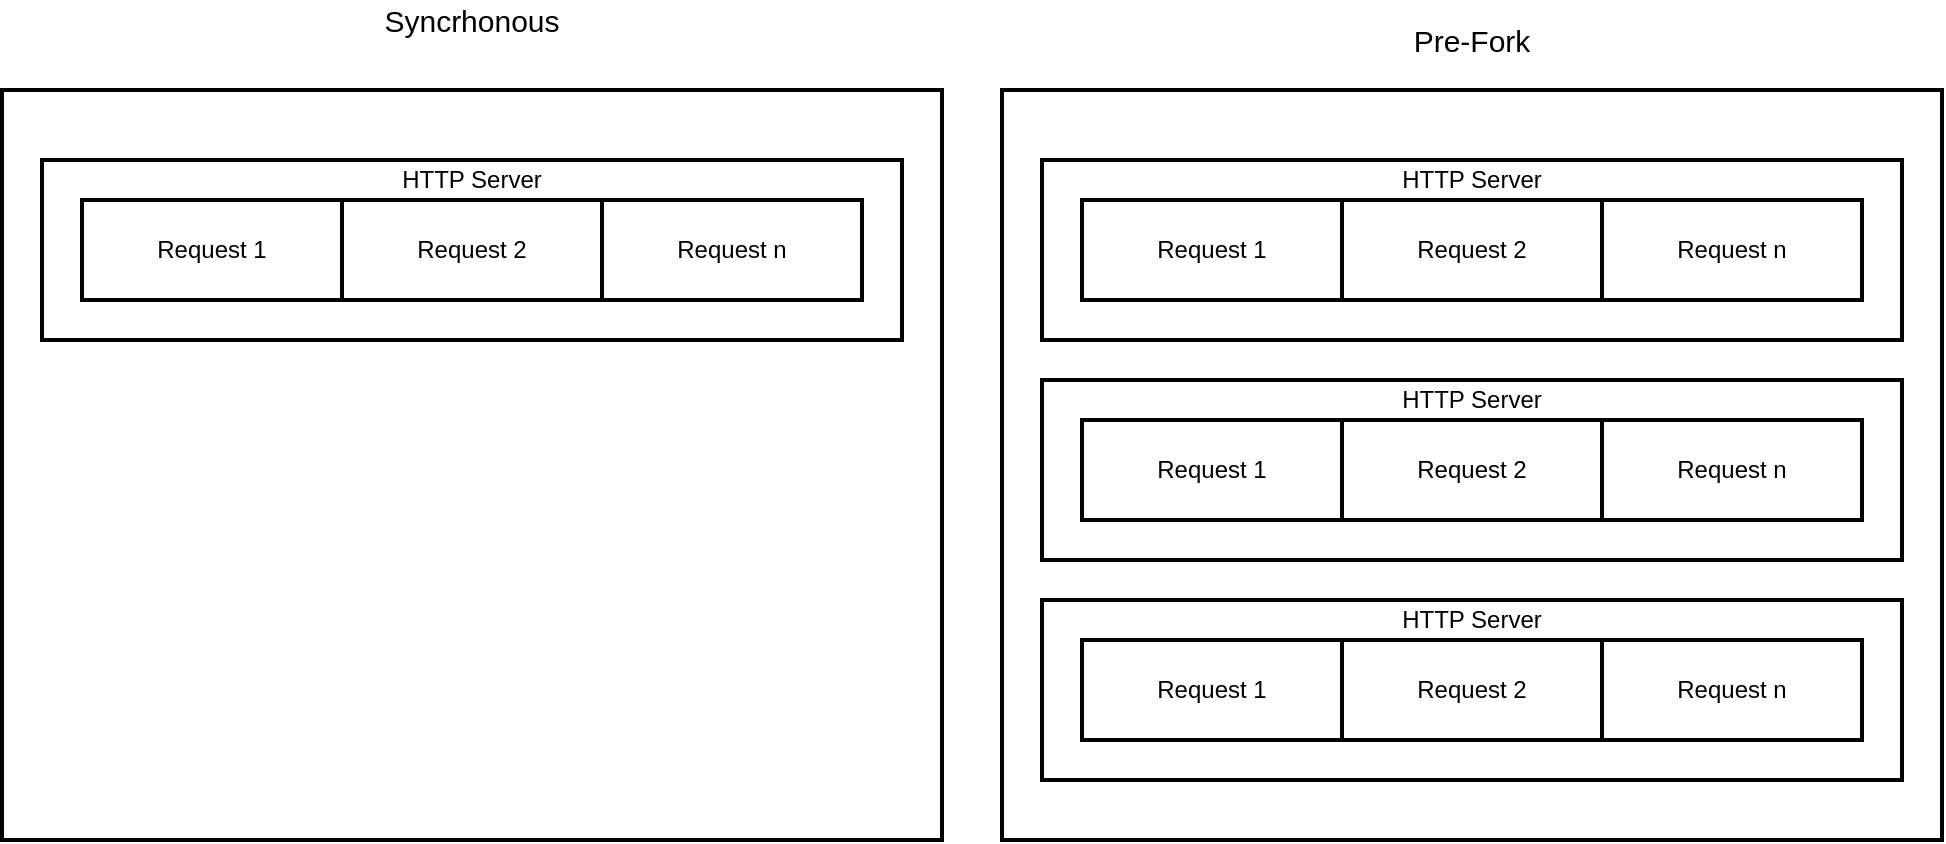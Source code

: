 <mxfile version="11.2.3" type="device" pages="1"><diagram id="-Ywl_Bs-XV7HFHxpIe78" name="Page-1"><mxGraphModel dx="1812" dy="743" grid="1" gridSize="10" guides="1" tooltips="1" connect="1" arrows="1" fold="1" page="1" pageScale="1" pageWidth="850" pageHeight="1100" math="0" shadow="0"><root><mxCell id="0"/><mxCell id="1" parent="0"/><mxCell id="sWCoKXbM5TTvDixjBysL-37" value="" style="rounded=0;whiteSpace=wrap;html=1;strokeWidth=2;" vertex="1" parent="1"><mxGeometry x="-10" y="165" width="470" height="375" as="geometry"/></mxCell><mxCell id="sWCoKXbM5TTvDixjBysL-36" value="" style="rounded=0;whiteSpace=wrap;html=1;strokeWidth=2;" vertex="1" parent="1"><mxGeometry x="490" y="165" width="470" height="375" as="geometry"/></mxCell><mxCell id="sWCoKXbM5TTvDixjBysL-19" value="" style="rounded=0;whiteSpace=wrap;html=1;strokeWidth=2;" vertex="1" parent="1"><mxGeometry x="10" y="200" width="430" height="90" as="geometry"/></mxCell><mxCell id="sWCoKXbM5TTvDixjBysL-1" value="Request 1" style="rounded=0;whiteSpace=wrap;html=1;strokeWidth=2;" vertex="1" parent="1"><mxGeometry x="30" y="220" width="130" height="50" as="geometry"/></mxCell><mxCell id="sWCoKXbM5TTvDixjBysL-2" value="Request 2" style="rounded=0;whiteSpace=wrap;html=1;strokeWidth=2;" vertex="1" parent="1"><mxGeometry x="160" y="220" width="130" height="50" as="geometry"/></mxCell><mxCell id="sWCoKXbM5TTvDixjBysL-3" value="Request n" style="rounded=0;whiteSpace=wrap;html=1;strokeWidth=2;" vertex="1" parent="1"><mxGeometry x="290" y="220" width="130" height="50" as="geometry"/></mxCell><mxCell id="sWCoKXbM5TTvDixjBysL-20" value="HTTP Server" style="text;html=1;strokeColor=none;fillColor=none;align=center;verticalAlign=middle;whiteSpace=wrap;rounded=0;strokeWidth=2;" vertex="1" parent="1"><mxGeometry x="165" y="200" width="120" height="20" as="geometry"/></mxCell><mxCell id="sWCoKXbM5TTvDixjBysL-21" value="" style="rounded=0;whiteSpace=wrap;html=1;strokeWidth=2;" vertex="1" parent="1"><mxGeometry x="510" y="200" width="430" height="90" as="geometry"/></mxCell><mxCell id="sWCoKXbM5TTvDixjBysL-22" value="Request 1" style="rounded=0;whiteSpace=wrap;html=1;strokeWidth=2;" vertex="1" parent="1"><mxGeometry x="530" y="220" width="130" height="50" as="geometry"/></mxCell><mxCell id="sWCoKXbM5TTvDixjBysL-23" value="Request 2" style="rounded=0;whiteSpace=wrap;html=1;strokeWidth=2;" vertex="1" parent="1"><mxGeometry x="660" y="220" width="130" height="50" as="geometry"/></mxCell><mxCell id="sWCoKXbM5TTvDixjBysL-24" value="Request n" style="rounded=0;whiteSpace=wrap;html=1;strokeWidth=2;" vertex="1" parent="1"><mxGeometry x="790" y="220" width="130" height="50" as="geometry"/></mxCell><mxCell id="sWCoKXbM5TTvDixjBysL-25" value="HTTP Server" style="text;html=1;strokeColor=none;fillColor=none;align=center;verticalAlign=middle;whiteSpace=wrap;rounded=0;strokeWidth=2;" vertex="1" parent="1"><mxGeometry x="665" y="200" width="120" height="20" as="geometry"/></mxCell><mxCell id="sWCoKXbM5TTvDixjBysL-26" value="" style="rounded=0;whiteSpace=wrap;html=1;strokeWidth=2;" vertex="1" parent="1"><mxGeometry x="510" y="310" width="430" height="90" as="geometry"/></mxCell><mxCell id="sWCoKXbM5TTvDixjBysL-27" value="Request 1" style="rounded=0;whiteSpace=wrap;html=1;strokeWidth=2;" vertex="1" parent="1"><mxGeometry x="530" y="330" width="130" height="50" as="geometry"/></mxCell><mxCell id="sWCoKXbM5TTvDixjBysL-28" value="Request 2" style="rounded=0;whiteSpace=wrap;html=1;strokeWidth=2;" vertex="1" parent="1"><mxGeometry x="660" y="330" width="130" height="50" as="geometry"/></mxCell><mxCell id="sWCoKXbM5TTvDixjBysL-29" value="Request n" style="rounded=0;whiteSpace=wrap;html=1;strokeWidth=2;" vertex="1" parent="1"><mxGeometry x="790" y="330" width="130" height="50" as="geometry"/></mxCell><mxCell id="sWCoKXbM5TTvDixjBysL-30" value="HTTP Server" style="text;html=1;strokeColor=none;fillColor=none;align=center;verticalAlign=middle;whiteSpace=wrap;rounded=0;strokeWidth=2;" vertex="1" parent="1"><mxGeometry x="665" y="310" width="120" height="20" as="geometry"/></mxCell><mxCell id="sWCoKXbM5TTvDixjBysL-31" value="" style="rounded=0;whiteSpace=wrap;html=1;strokeWidth=2;" vertex="1" parent="1"><mxGeometry x="510" y="420" width="430" height="90" as="geometry"/></mxCell><mxCell id="sWCoKXbM5TTvDixjBysL-32" value="Request 1" style="rounded=0;whiteSpace=wrap;html=1;strokeWidth=2;" vertex="1" parent="1"><mxGeometry x="530" y="440" width="130" height="50" as="geometry"/></mxCell><mxCell id="sWCoKXbM5TTvDixjBysL-33" value="Request 2" style="rounded=0;whiteSpace=wrap;html=1;strokeWidth=2;" vertex="1" parent="1"><mxGeometry x="660" y="440" width="130" height="50" as="geometry"/></mxCell><mxCell id="sWCoKXbM5TTvDixjBysL-34" value="Request n" style="rounded=0;whiteSpace=wrap;html=1;strokeWidth=2;" vertex="1" parent="1"><mxGeometry x="790" y="440" width="130" height="50" as="geometry"/></mxCell><mxCell id="sWCoKXbM5TTvDixjBysL-35" value="HTTP Server" style="text;html=1;strokeColor=none;fillColor=none;align=center;verticalAlign=middle;whiteSpace=wrap;rounded=0;strokeWidth=2;" vertex="1" parent="1"><mxGeometry x="665" y="420" width="120" height="20" as="geometry"/></mxCell><mxCell id="sWCoKXbM5TTvDixjBysL-38" value="&lt;font style=&quot;font-size: 15px&quot;&gt;Syncrhonous&lt;/font&gt;" style="text;html=1;strokeColor=none;fillColor=none;align=center;verticalAlign=middle;whiteSpace=wrap;rounded=0;" vertex="1" parent="1"><mxGeometry x="175" y="120" width="100" height="20" as="geometry"/></mxCell><mxCell id="sWCoKXbM5TTvDixjBysL-39" value="&lt;font style=&quot;font-size: 15px&quot;&gt;Pre-Fork&lt;/font&gt;" style="text;html=1;strokeColor=none;fillColor=none;align=center;verticalAlign=middle;whiteSpace=wrap;rounded=0;" vertex="1" parent="1"><mxGeometry x="675" y="130" width="100" height="20" as="geometry"/></mxCell></root></mxGraphModel></diagram></mxfile>